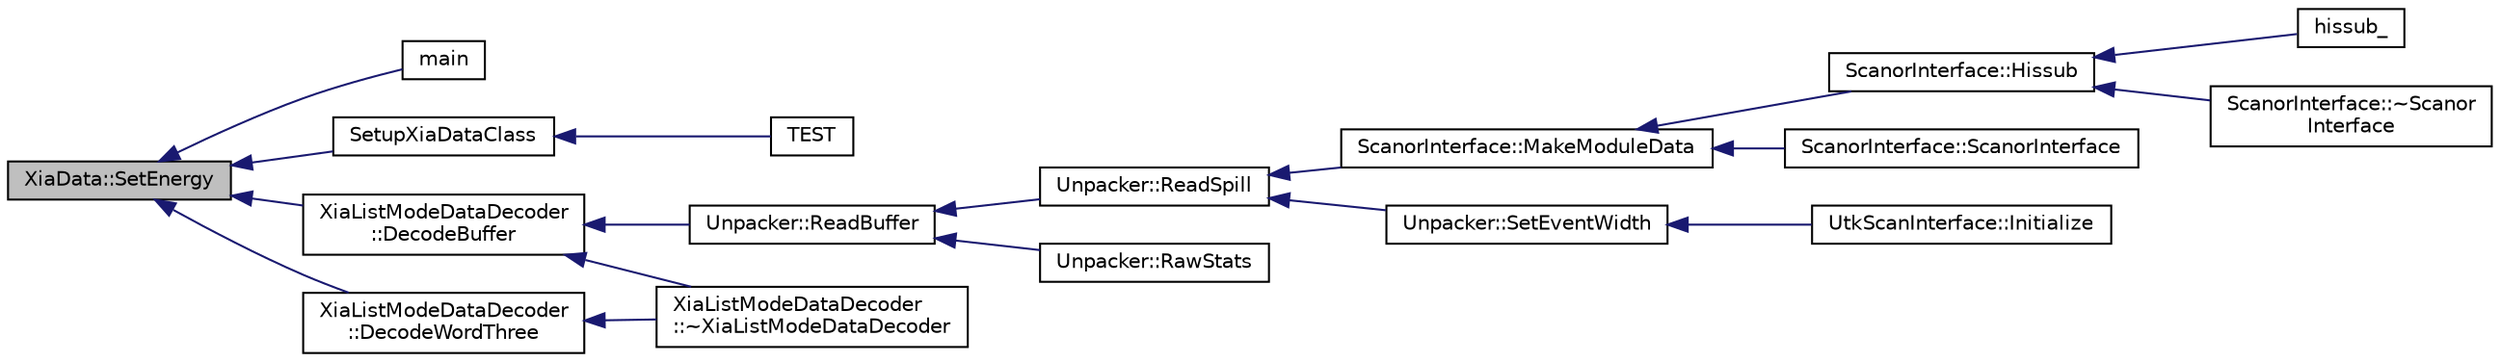 digraph "XiaData::SetEnergy"
{
  edge [fontname="Helvetica",fontsize="10",labelfontname="Helvetica",labelfontsize="10"];
  node [fontname="Helvetica",fontsize="10",shape=record];
  rankdir="LR";
  Node1 [label="XiaData::SetEnergy",height=0.2,width=0.4,color="black", fillcolor="grey75", style="filled", fontcolor="black"];
  Node1 -> Node2 [dir="back",color="midnightblue",fontsize="10",style="solid",fontname="Helvetica"];
  Node2 [label="main",height=0.2,width=0.4,color="black", fillcolor="white", style="filled",URL="$d5/d9e/data_generator_8cpp.html#a0ddf1224851353fc92bfbff6f499fa97"];
  Node1 -> Node3 [dir="back",color="midnightblue",fontsize="10",style="solid",fontname="Helvetica"];
  Node3 [label="SetupXiaDataClass",height=0.2,width=0.4,color="black", fillcolor="white", style="filled",URL="$d3/d66/unittest-_xia_list_mode_data_encoder_8cpp.html#a40acdc4640ed2248d22139fbfba265dd"];
  Node3 -> Node4 [dir="back",color="midnightblue",fontsize="10",style="solid",fontname="Helvetica"];
  Node4 [label="TEST",height=0.2,width=0.4,color="black", fillcolor="white", style="filled",URL="$d3/d66/unittest-_xia_list_mode_data_encoder_8cpp.html#a11e098d325d9237c93a494326a6373b2"];
  Node1 -> Node5 [dir="back",color="midnightblue",fontsize="10",style="solid",fontname="Helvetica"];
  Node5 [label="XiaListModeDataDecoder\l::DecodeBuffer",height=0.2,width=0.4,color="black", fillcolor="white", style="filled",URL="$df/dea/class_xia_list_mode_data_decoder.html#a8aef1de2d68f3e04678c171650dbfc48"];
  Node5 -> Node6 [dir="back",color="midnightblue",fontsize="10",style="solid",fontname="Helvetica"];
  Node6 [label="Unpacker::ReadBuffer",height=0.2,width=0.4,color="black", fillcolor="white", style="filled",URL="$d2/de8/class_unpacker.html#a9aa457a02e9889f56db2465af609bdf4"];
  Node6 -> Node7 [dir="back",color="midnightblue",fontsize="10",style="solid",fontname="Helvetica"];
  Node7 [label="Unpacker::ReadSpill",height=0.2,width=0.4,color="black", fillcolor="white", style="filled",URL="$d2/de8/class_unpacker.html#a0924b471bf4cb54b70118b314c39b70b"];
  Node7 -> Node8 [dir="back",color="midnightblue",fontsize="10",style="solid",fontname="Helvetica"];
  Node8 [label="ScanorInterface::MakeModuleData",height=0.2,width=0.4,color="black", fillcolor="white", style="filled",URL="$de/dfa/class_scanor_interface.html#ae4507711417daa37e55f278b9c486a54",tooltip="inserts a delimiter in between individual module data and at end of buffer. Data is then passed to hi..."];
  Node8 -> Node9 [dir="back",color="midnightblue",fontsize="10",style="solid",fontname="Helvetica"];
  Node9 [label="ScanorInterface::Hissub",height=0.2,width=0.4,color="black", fillcolor="white", style="filled",URL="$de/dfa/class_scanor_interface.html#abc2883ce3cd0783d422bbd8251a7e644"];
  Node9 -> Node10 [dir="back",color="midnightblue",fontsize="10",style="solid",fontname="Helvetica"];
  Node10 [label="hissub_",height=0.2,width=0.4,color="black", fillcolor="white", style="filled",URL="$d6/db4/_scanor_8cpp.html#a4c73088139b20f913c3f554cfaa1c6a5",tooltip="interface between scan and C++ "];
  Node9 -> Node11 [dir="back",color="midnightblue",fontsize="10",style="solid",fontname="Helvetica"];
  Node11 [label="ScanorInterface::~Scanor\lInterface",height=0.2,width=0.4,color="black", fillcolor="white", style="filled",URL="$de/dfa/class_scanor_interface.html#afedd786e14ed9ad6d8567581439b7192"];
  Node8 -> Node12 [dir="back",color="midnightblue",fontsize="10",style="solid",fontname="Helvetica"];
  Node12 [label="ScanorInterface::ScanorInterface",height=0.2,width=0.4,color="black", fillcolor="white", style="filled",URL="$de/dfa/class_scanor_interface.html#a0d14caf29f24f3e7255d144bb15d6bee"];
  Node7 -> Node13 [dir="back",color="midnightblue",fontsize="10",style="solid",fontname="Helvetica"];
  Node13 [label="Unpacker::SetEventWidth",height=0.2,width=0.4,color="black", fillcolor="white", style="filled",URL="$d2/de8/class_unpacker.html#abff5c3f29a4a9cfd8f093f1d664940be",tooltip="Set the width of events in pixie16 clock ticks. "];
  Node13 -> Node14 [dir="back",color="midnightblue",fontsize="10",style="solid",fontname="Helvetica"];
  Node14 [label="UtkScanInterface::Initialize",height=0.2,width=0.4,color="black", fillcolor="white", style="filled",URL="$db/d6c/class_utk_scan_interface.html#a97f114b210931247250458851cead748"];
  Node6 -> Node15 [dir="back",color="midnightblue",fontsize="10",style="solid",fontname="Helvetica"];
  Node15 [label="Unpacker::RawStats",height=0.2,width=0.4,color="black", fillcolor="white", style="filled",URL="$d2/de8/class_unpacker.html#a3646dbc1816214fa9518d389683cb3b0"];
  Node5 -> Node16 [dir="back",color="midnightblue",fontsize="10",style="solid",fontname="Helvetica"];
  Node16 [label="XiaListModeDataDecoder\l::~XiaListModeDataDecoder",height=0.2,width=0.4,color="black", fillcolor="white", style="filled",URL="$df/dea/class_xia_list_mode_data_decoder.html#a31629a35b4ce7c55e85aec7d8119d281",tooltip="Default destructor. "];
  Node1 -> Node17 [dir="back",color="midnightblue",fontsize="10",style="solid",fontname="Helvetica"];
  Node17 [label="XiaListModeDataDecoder\l::DecodeWordThree",height=0.2,width=0.4,color="black", fillcolor="white", style="filled",URL="$df/dea/class_xia_list_mode_data_decoder.html#a5214eb69274437d636dcf9b3535cbba5"];
  Node17 -> Node16 [dir="back",color="midnightblue",fontsize="10",style="solid",fontname="Helvetica"];
}
